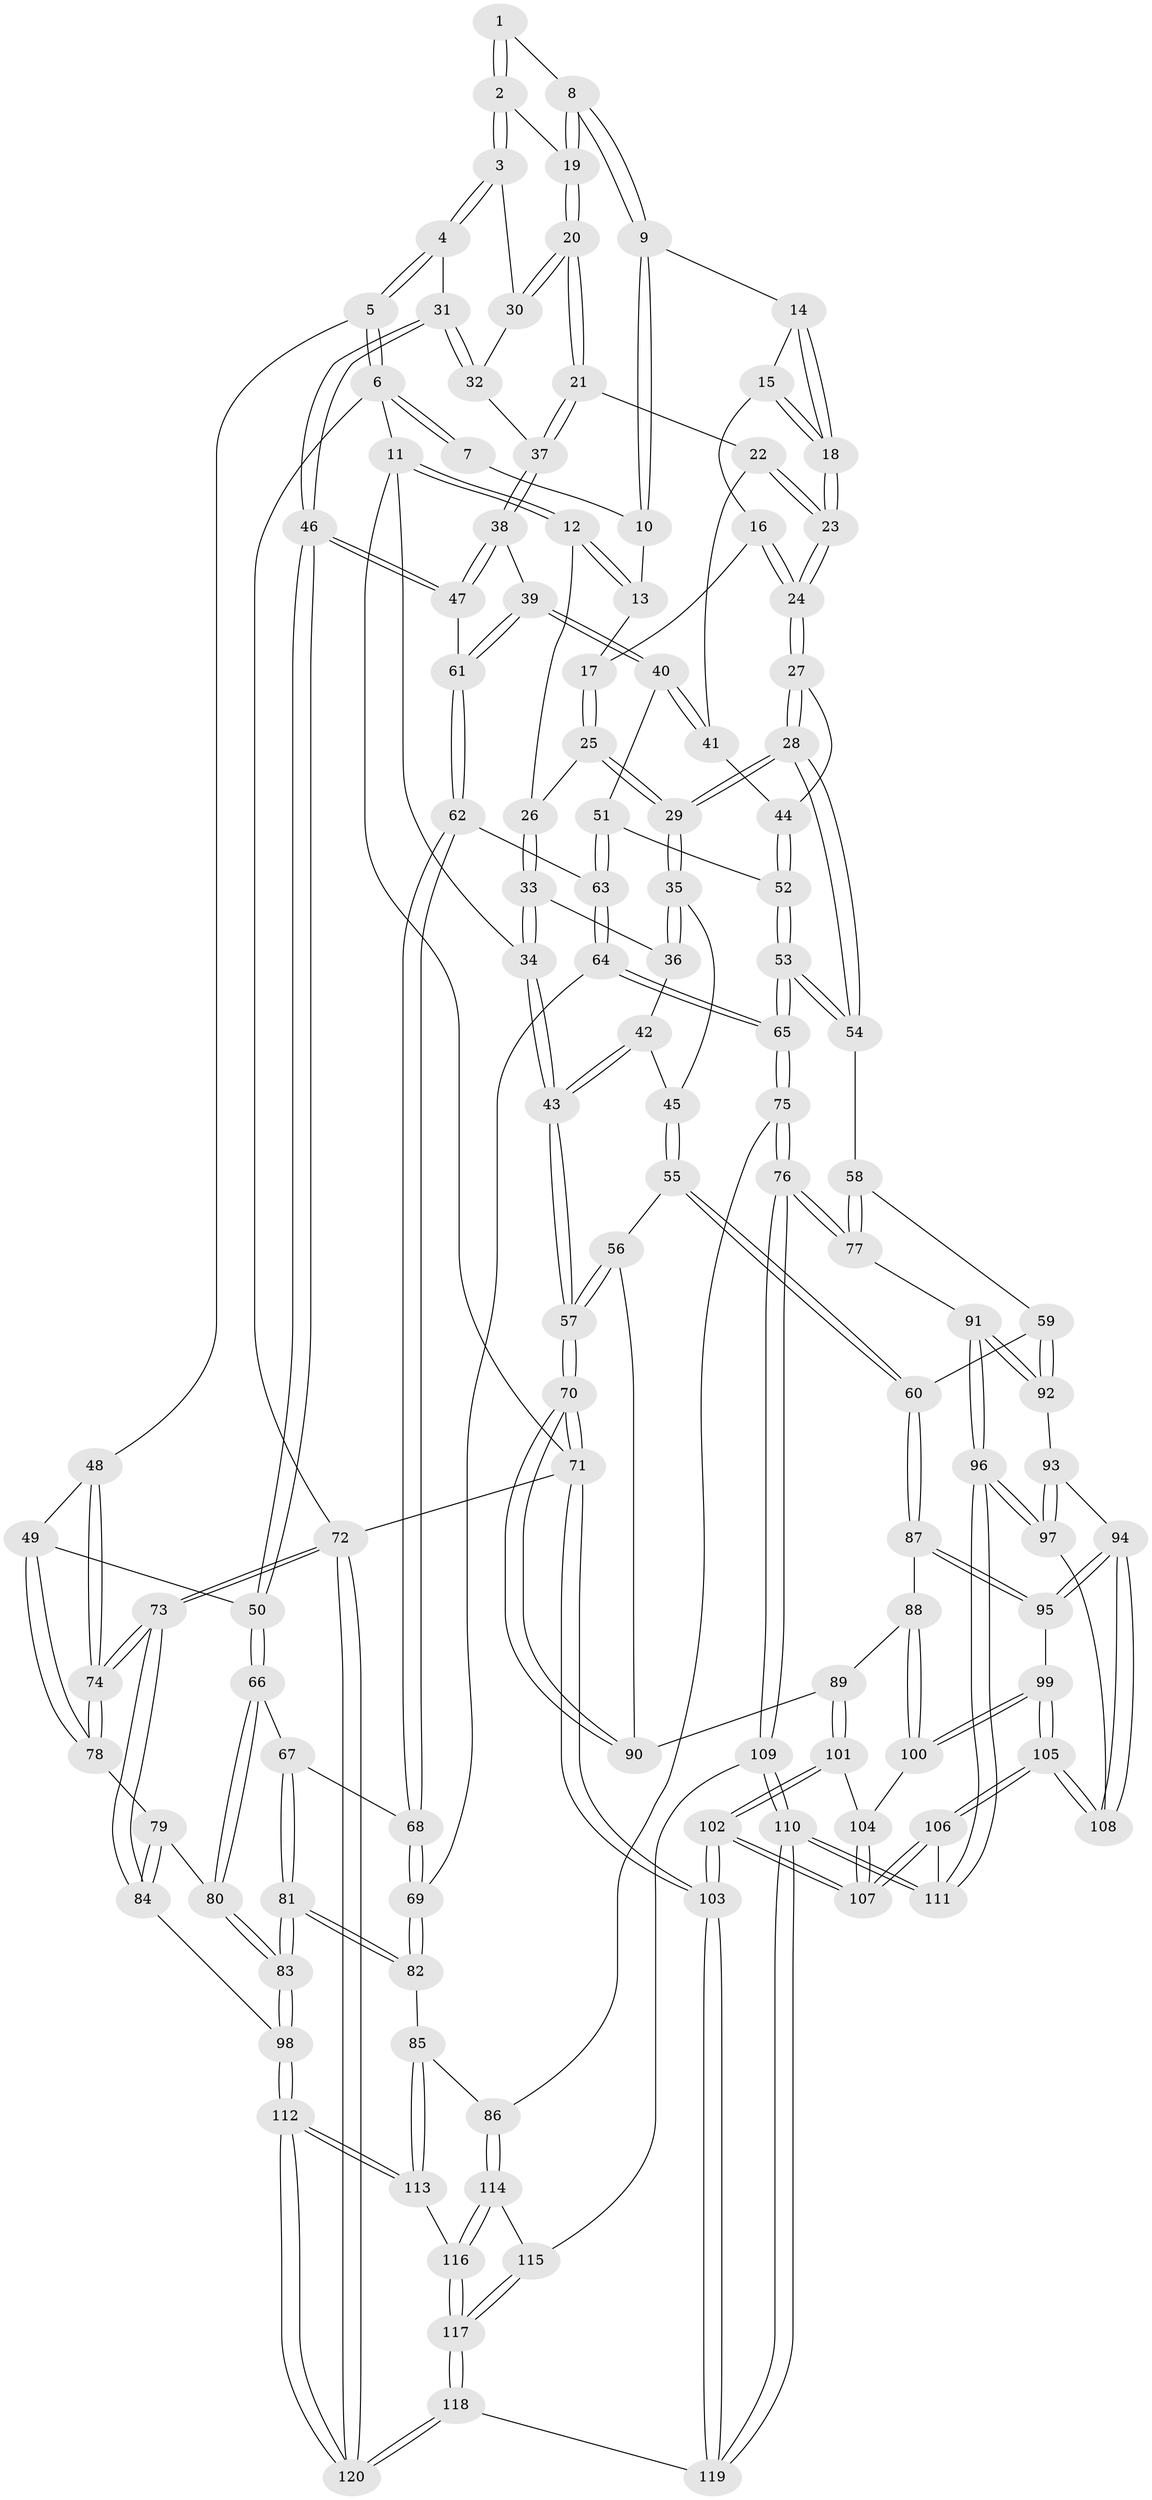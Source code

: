// Generated by graph-tools (version 1.1) at 2025/00/03/09/25 05:00:34]
// undirected, 120 vertices, 297 edges
graph export_dot {
graph [start="1"]
  node [color=gray90,style=filled];
  1 [pos="+0.769800481356718+0.04219737115534656"];
  2 [pos="+0.7863464557596156+0.08958303213620052"];
  3 [pos="+0.8659106993012996+0.13955304088349543"];
  4 [pos="+1+0.13408560801153033"];
  5 [pos="+1+0.03385563762610177"];
  6 [pos="+1+0"];
  7 [pos="+0.7055916801933+0"];
  8 [pos="+0.589793939548132+0.04969263396468568"];
  9 [pos="+0.5349297884837553+0"];
  10 [pos="+0.5145436925966912+0"];
  11 [pos="+0+0"];
  12 [pos="+0+0"];
  13 [pos="+0.23048971026534354+0"];
  14 [pos="+0.5268364985394189+0"];
  15 [pos="+0.38500379147614455+0.11496584921973424"];
  16 [pos="+0.30649771755276073+0.09186592618408877"];
  17 [pos="+0.279640183419208+0.06728854925091939"];
  18 [pos="+0.4577292962413662+0.19412318531805034"];
  19 [pos="+0.6392873081385815+0.12656801077160243"];
  20 [pos="+0.6364664507144714+0.2317773710641708"];
  21 [pos="+0.6203246482283771+0.2610035241805682"];
  22 [pos="+0.5934268817501293+0.26801266814187474"];
  23 [pos="+0.45035501871535216+0.2865310237229165"];
  24 [pos="+0.42431163472390854+0.30732260684627194"];
  25 [pos="+0.22228831665081863+0.21210552347320602"];
  26 [pos="+0.21469701802110303+0.21158628483616165"];
  27 [pos="+0.4172977094682985+0.316165858362214"];
  28 [pos="+0.3503925074097719+0.35160694155573"];
  29 [pos="+0.3225132952648383+0.3400148210923824"];
  30 [pos="+0.7930979845636498+0.2064213340832954"];
  31 [pos="+0.8941930677651726+0.3584418000276661"];
  32 [pos="+0.7908838068492271+0.2993952995856589"];
  33 [pos="+0.0651690808317496+0.2185548690290497"];
  34 [pos="+0+0.10724460101589751"];
  35 [pos="+0.30152627181813313+0.3441778305893453"];
  36 [pos="+0.15462005257281897+0.3423821938540628"];
  37 [pos="+0.6916139484812632+0.3459848873729426"];
  38 [pos="+0.6942408913359668+0.3581599384571666"];
  39 [pos="+0.6482706346322892+0.44118551240228066"];
  40 [pos="+0.6227508380910303+0.44205847783406405"];
  41 [pos="+0.5900728596873592+0.39689520561196223"];
  42 [pos="+0.12268250972640923+0.38159635067829456"];
  43 [pos="+0+0.3744636724523761"];
  44 [pos="+0.5024544004514994+0.4123680399930655"];
  45 [pos="+0.14696238249548726+0.4439772196310755"];
  46 [pos="+0.86542494488031+0.46586708223229234"];
  47 [pos="+0.8060689713920408+0.4408178096052526"];
  48 [pos="+1+0.28153764099090717"];
  49 [pos="+0.8701038419247334+0.4696351669119215"];
  50 [pos="+0.8655343609056574+0.46619870518814605"];
  51 [pos="+0.5889979467045002+0.45417000328651125"];
  52 [pos="+0.530556187487523+0.4545678717612353"];
  53 [pos="+0.5148626295312999+0.5515626458712822"];
  54 [pos="+0.33712433316740703+0.4495960437265582"];
  55 [pos="+0.11974590322005733+0.5670965608123749"];
  56 [pos="+0+0.5329320129781372"];
  57 [pos="+0+0.4723836235167661"];
  58 [pos="+0.33566667576211684+0.45284895121438673"];
  59 [pos="+0.20807410909642865+0.5790877406209494"];
  60 [pos="+0.14471562517535433+0.5845492961364264"];
  61 [pos="+0.6688544661071015+0.4889507212888637"];
  62 [pos="+0.6694065941338815+0.503758394773292"];
  63 [pos="+0.5951573230553677+0.5052212983990422"];
  64 [pos="+0.5459608117469116+0.6018575307532259"];
  65 [pos="+0.5333434313652162+0.606299344285058"];
  66 [pos="+0.8105205903532415+0.5212581883936259"];
  67 [pos="+0.7086935193248298+0.5798425269351254"];
  68 [pos="+0.6835577823749021+0.5749819154686587"];
  69 [pos="+0.6781500476621334+0.5779228766823605"];
  70 [pos="+0+0.7958018263283102"];
  71 [pos="+0+1"];
  72 [pos="+1+1"];
  73 [pos="+1+0.9786862545716347"];
  74 [pos="+1+0.5811159874264807"];
  75 [pos="+0.4944426471404492+0.6768742012784383"];
  76 [pos="+0.46901701586250144+0.6880992665933416"];
  77 [pos="+0.4339717202285635+0.6740990242865904"];
  78 [pos="+0.9499322032001488+0.5369440433579481"];
  79 [pos="+0.9203975860090431+0.5914964846975201"];
  80 [pos="+0.8247947062185961+0.6747426179799584"];
  81 [pos="+0.7910601939773603+0.7133772816823624"];
  82 [pos="+0.6561403623348826+0.7266654293202806"];
  83 [pos="+0.7990399715829237+0.7177156594795072"];
  84 [pos="+0.93697952864338+0.8086840909676059"];
  85 [pos="+0.6485705119660209+0.7312104958172001"];
  86 [pos="+0.6036239146264665+0.7425947760842972"];
  87 [pos="+0.14028395761511417+0.6145310715952464"];
  88 [pos="+0.10646962145714096+0.6809257635126306"];
  89 [pos="+0.055864577621917974+0.7226244005007764"];
  90 [pos="+0.030619858178411+0.720604770558046"];
  91 [pos="+0.33284370285618686+0.6762827241242122"];
  92 [pos="+0.28826620744481957+0.6559320983201122"];
  93 [pos="+0.25647801439543977+0.7118311094685066"];
  94 [pos="+0.19194130925336006+0.7443497768452708"];
  95 [pos="+0.19089751447720163+0.7424715451083223"];
  96 [pos="+0.29326562410289564+0.8043792800982951"];
  97 [pos="+0.25187270791779204+0.7704936754193592"];
  98 [pos="+0.8365682036316708+0.7860107010181547"];
  99 [pos="+0.11997106712997305+0.7524877509268624"];
  100 [pos="+0.11818365006837485+0.7496484393372732"];
  101 [pos="+0.057581050494559055+0.7518601532110731"];
  102 [pos="+0+1"];
  103 [pos="+0+1"];
  104 [pos="+0.08874784103710559+0.7657588864648046"];
  105 [pos="+0.15294448707594224+0.8397000351234464"];
  106 [pos="+0.14647491232901436+0.8740076580743976"];
  107 [pos="+0.10072848385341628+0.9135441074202375"];
  108 [pos="+0.19518834380547234+0.7618654789965063"];
  109 [pos="+0.44961025714320857+0.7731075663738272"];
  110 [pos="+0.3642185514249615+0.89341415710935"];
  111 [pos="+0.3084479140536188+0.8588827549387069"];
  112 [pos="+0.7552759741808466+0.863714577255736"];
  113 [pos="+0.740866332257551+0.8621219022942853"];
  114 [pos="+0.606086798068551+0.7706230647484579"];
  115 [pos="+0.53873982555597+0.8561319773831549"];
  116 [pos="+0.6500892975149339+0.8720120718843738"];
  117 [pos="+0.5715857221184448+0.9520976322826392"];
  118 [pos="+0.495793955442325+1"];
  119 [pos="+0.4340267920562655+1"];
  120 [pos="+0.8118644877566117+1"];
  1 -- 2;
  1 -- 2;
  1 -- 8;
  2 -- 3;
  2 -- 3;
  2 -- 19;
  3 -- 4;
  3 -- 4;
  3 -- 30;
  4 -- 5;
  4 -- 5;
  4 -- 31;
  5 -- 6;
  5 -- 6;
  5 -- 48;
  6 -- 7;
  6 -- 7;
  6 -- 11;
  6 -- 72;
  7 -- 10;
  8 -- 9;
  8 -- 9;
  8 -- 19;
  8 -- 19;
  9 -- 10;
  9 -- 10;
  9 -- 14;
  10 -- 13;
  11 -- 12;
  11 -- 12;
  11 -- 34;
  11 -- 71;
  12 -- 13;
  12 -- 13;
  12 -- 26;
  13 -- 17;
  14 -- 15;
  14 -- 18;
  14 -- 18;
  15 -- 16;
  15 -- 18;
  15 -- 18;
  16 -- 17;
  16 -- 24;
  16 -- 24;
  17 -- 25;
  17 -- 25;
  18 -- 23;
  18 -- 23;
  19 -- 20;
  19 -- 20;
  20 -- 21;
  20 -- 21;
  20 -- 30;
  20 -- 30;
  21 -- 22;
  21 -- 37;
  21 -- 37;
  22 -- 23;
  22 -- 23;
  22 -- 41;
  23 -- 24;
  23 -- 24;
  24 -- 27;
  24 -- 27;
  25 -- 26;
  25 -- 29;
  25 -- 29;
  26 -- 33;
  26 -- 33;
  27 -- 28;
  27 -- 28;
  27 -- 44;
  28 -- 29;
  28 -- 29;
  28 -- 54;
  28 -- 54;
  29 -- 35;
  29 -- 35;
  30 -- 32;
  31 -- 32;
  31 -- 32;
  31 -- 46;
  31 -- 46;
  32 -- 37;
  33 -- 34;
  33 -- 34;
  33 -- 36;
  34 -- 43;
  34 -- 43;
  35 -- 36;
  35 -- 36;
  35 -- 45;
  36 -- 42;
  37 -- 38;
  37 -- 38;
  38 -- 39;
  38 -- 47;
  38 -- 47;
  39 -- 40;
  39 -- 40;
  39 -- 61;
  39 -- 61;
  40 -- 41;
  40 -- 41;
  40 -- 51;
  41 -- 44;
  42 -- 43;
  42 -- 43;
  42 -- 45;
  43 -- 57;
  43 -- 57;
  44 -- 52;
  44 -- 52;
  45 -- 55;
  45 -- 55;
  46 -- 47;
  46 -- 47;
  46 -- 50;
  46 -- 50;
  47 -- 61;
  48 -- 49;
  48 -- 74;
  48 -- 74;
  49 -- 50;
  49 -- 78;
  49 -- 78;
  50 -- 66;
  50 -- 66;
  51 -- 52;
  51 -- 63;
  51 -- 63;
  52 -- 53;
  52 -- 53;
  53 -- 54;
  53 -- 54;
  53 -- 65;
  53 -- 65;
  54 -- 58;
  55 -- 56;
  55 -- 60;
  55 -- 60;
  56 -- 57;
  56 -- 57;
  56 -- 90;
  57 -- 70;
  57 -- 70;
  58 -- 59;
  58 -- 77;
  58 -- 77;
  59 -- 60;
  59 -- 92;
  59 -- 92;
  60 -- 87;
  60 -- 87;
  61 -- 62;
  61 -- 62;
  62 -- 63;
  62 -- 68;
  62 -- 68;
  63 -- 64;
  63 -- 64;
  64 -- 65;
  64 -- 65;
  64 -- 69;
  65 -- 75;
  65 -- 75;
  66 -- 67;
  66 -- 80;
  66 -- 80;
  67 -- 68;
  67 -- 81;
  67 -- 81;
  68 -- 69;
  68 -- 69;
  69 -- 82;
  69 -- 82;
  70 -- 71;
  70 -- 71;
  70 -- 90;
  70 -- 90;
  71 -- 103;
  71 -- 103;
  71 -- 72;
  72 -- 73;
  72 -- 73;
  72 -- 120;
  72 -- 120;
  73 -- 74;
  73 -- 74;
  73 -- 84;
  73 -- 84;
  74 -- 78;
  74 -- 78;
  75 -- 76;
  75 -- 76;
  75 -- 86;
  76 -- 77;
  76 -- 77;
  76 -- 109;
  76 -- 109;
  77 -- 91;
  78 -- 79;
  79 -- 80;
  79 -- 84;
  79 -- 84;
  80 -- 83;
  80 -- 83;
  81 -- 82;
  81 -- 82;
  81 -- 83;
  81 -- 83;
  82 -- 85;
  83 -- 98;
  83 -- 98;
  84 -- 98;
  85 -- 86;
  85 -- 113;
  85 -- 113;
  86 -- 114;
  86 -- 114;
  87 -- 88;
  87 -- 95;
  87 -- 95;
  88 -- 89;
  88 -- 100;
  88 -- 100;
  89 -- 90;
  89 -- 101;
  89 -- 101;
  91 -- 92;
  91 -- 92;
  91 -- 96;
  91 -- 96;
  92 -- 93;
  93 -- 94;
  93 -- 97;
  93 -- 97;
  94 -- 95;
  94 -- 95;
  94 -- 108;
  94 -- 108;
  95 -- 99;
  96 -- 97;
  96 -- 97;
  96 -- 111;
  96 -- 111;
  97 -- 108;
  98 -- 112;
  98 -- 112;
  99 -- 100;
  99 -- 100;
  99 -- 105;
  99 -- 105;
  100 -- 104;
  101 -- 102;
  101 -- 102;
  101 -- 104;
  102 -- 103;
  102 -- 103;
  102 -- 107;
  102 -- 107;
  103 -- 119;
  103 -- 119;
  104 -- 107;
  104 -- 107;
  105 -- 106;
  105 -- 106;
  105 -- 108;
  105 -- 108;
  106 -- 107;
  106 -- 107;
  106 -- 111;
  109 -- 110;
  109 -- 110;
  109 -- 115;
  110 -- 111;
  110 -- 111;
  110 -- 119;
  110 -- 119;
  112 -- 113;
  112 -- 113;
  112 -- 120;
  112 -- 120;
  113 -- 116;
  114 -- 115;
  114 -- 116;
  114 -- 116;
  115 -- 117;
  115 -- 117;
  116 -- 117;
  116 -- 117;
  117 -- 118;
  117 -- 118;
  118 -- 119;
  118 -- 120;
  118 -- 120;
}
